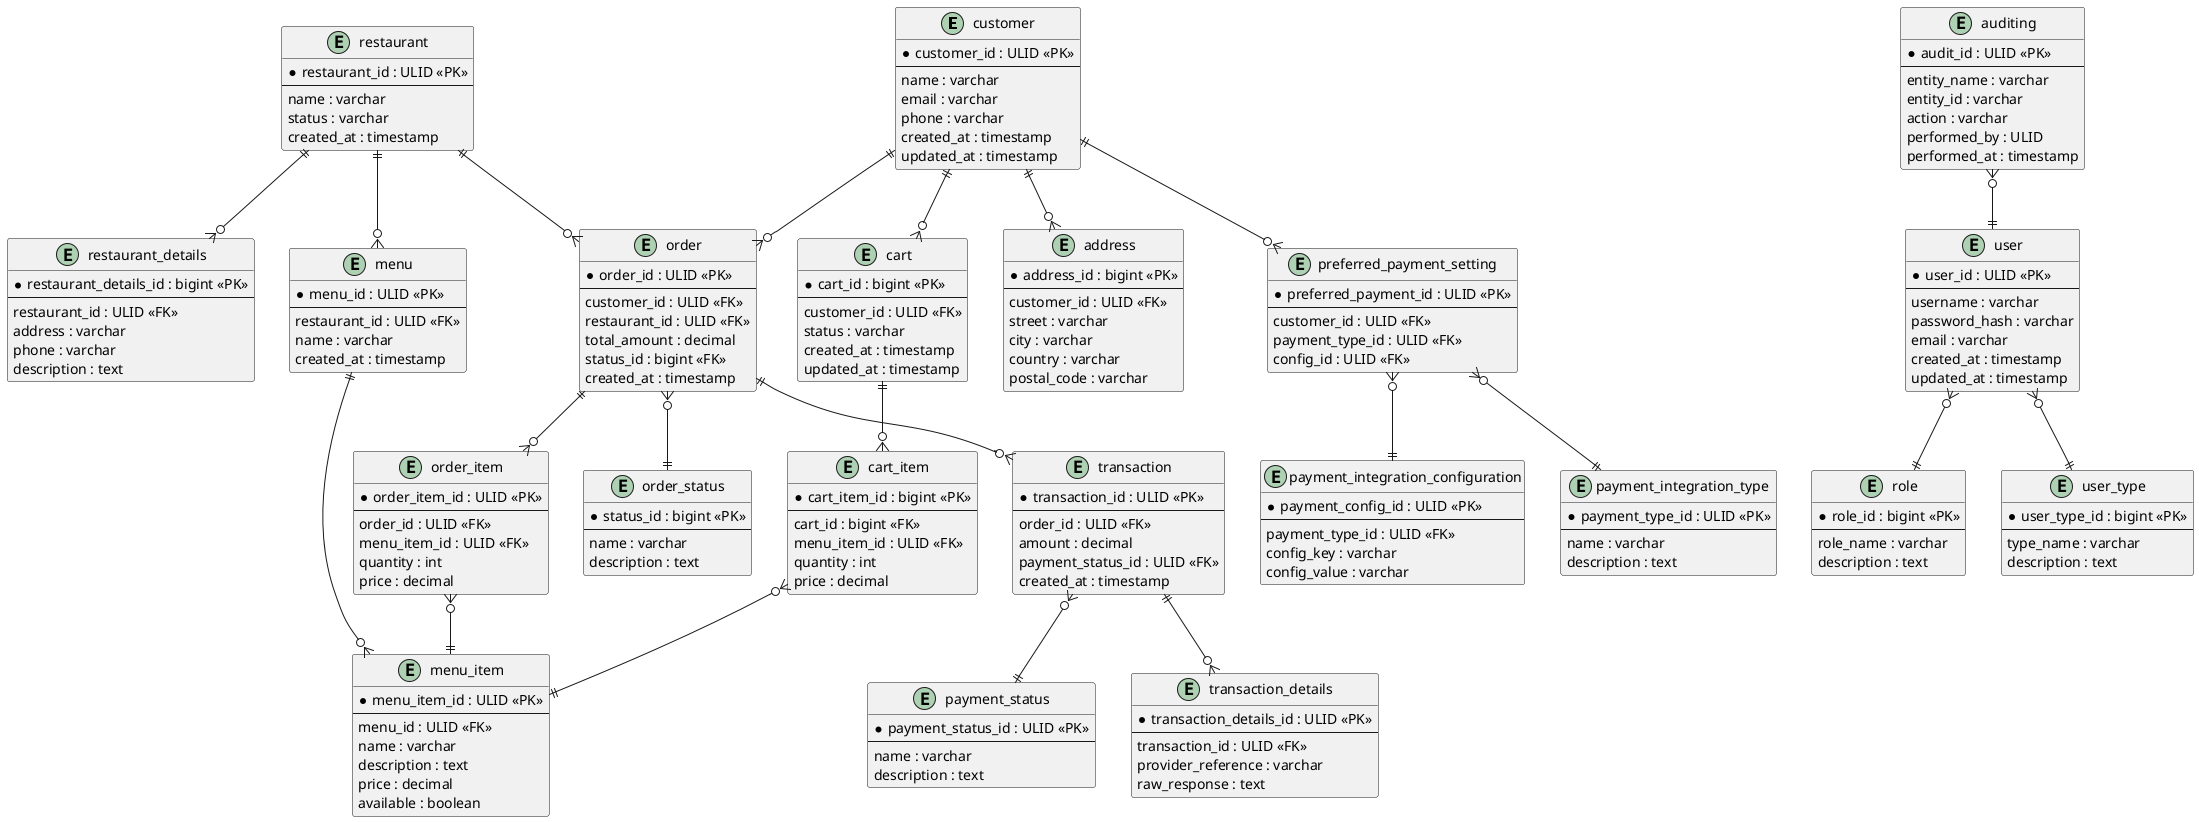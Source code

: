 @startuml Full JavaEatsLite ERD

' ENTITY: CUSTOMER
entity "customer" as customer {
  *customer_id : ULID <<PK>>
  --
  name : varchar
  email : varchar
  phone : varchar
  created_at : timestamp
  updated_at : timestamp
}

' ENTITY: USER
entity "user" as user {
  *user_id : ULID <<PK>>
  --
  username : varchar
  password_hash : varchar
  email : varchar
  created_at : timestamp
  updated_at : timestamp
}

' ENTITY: ROLE
entity "role" as role {
  *role_id : bigint <<PK>>
  --
  role_name : varchar
  description : text
}

' ENTITY: USER_TYPE
entity "user_type" as user_type {
  *user_type_id : bigint <<PK>>
  --
  type_name : varchar
  description : text
}

' ENTITY: RESTAURANT
entity "restaurant" as restaurant {
  *restaurant_id : ULID <<PK>>
  --
  name : varchar
  status : varchar
  created_at : timestamp
}

' ENTITY: RESTAURANT_DETAILS
entity "restaurant_details" as restaurant_details {
  *restaurant_details_id : bigint <<PK>>
  --
  restaurant_id : ULID <<FK>>
  address : varchar
  phone : varchar
  description : text
}

' ENTITY: MENU
entity "menu" as menu {
  *menu_id : ULID <<PK>>
  --
  restaurant_id : ULID <<FK>>
  name : varchar
  created_at : timestamp
}

' ENTITY: MENU_ITEM
entity "menu_item" as menu_item {
  *menu_item_id : ULID <<PK>>
  --
  menu_id : ULID <<FK>>
  name : varchar
  description : text
  price : decimal
  available : boolean
}

' ENTITY: CART
entity "cart" as cart {
    *cart_id : bigint <<PK>>
    --
    customer_id : ULID <<FK>>
    status : varchar
    created_at : timestamp
    updated_at : timestamp
}

' ENTITY: CART_ITEM
entity "cart_item" as cart_item {
    *cart_item_id : bigint <<PK>>
    --
    cart_id : bigint <<FK>>
    menu_item_id : ULID <<FK>>
    quantity : int
    price : decimal
}

' ENTITY: ORDER
entity "order" as order {
  *order_id : ULID <<PK>>
  --
  customer_id : ULID <<FK>>
  restaurant_id : ULID <<FK>>
  total_amount : decimal
  status_id : bigint <<FK>>
  created_at : timestamp
}

' ENTITY: ORDER_ITEM
entity "order_item" as order_item {
  *order_item_id : ULID <<PK>>
  --
  order_id : ULID <<FK>>
  menu_item_id : ULID <<FK>>
  quantity : int
  price : decimal
}

' ENTITY: ORDER_STATUS
entity "order_status" as order_status {
  *status_id : bigint <<PK>>
  --
  name : varchar
  description : text
}

' ENTITY: ADDRESS
entity "address" as address {
  *address_id : bigint <<PK>>
  --
  customer_id : ULID <<FK>>
  street : varchar
  city : varchar
  country : varchar
  postal_code : varchar
}

' ENTITY: PREFERRED_PAYMENT_SETTING
entity "preferred_payment_setting" as preferred_payment_setting {
  *preferred_payment_id : ULID <<PK>>
  --
  customer_id : ULID <<FK>>
  payment_type_id : ULID <<FK>>
  config_id : ULID <<FK>>
}

' ENTITY: TRANSACTION
entity "transaction" as transaction {
  *transaction_id : ULID <<PK>>
  --
  order_id : ULID <<FK>>
  amount : decimal
  payment_status_id : ULID <<FK>>
  created_at : timestamp
}

' ENTITY: TRANSACTION_DETAILS
entity "transaction_details" as transaction_details {
  *transaction_details_id : ULID <<PK>>
  --
  transaction_id : ULID <<FK>>
  provider_reference : varchar
  raw_response : text
}

' ENTITY: PAYMENT_INTEGRATION_TYPE
entity "payment_integration_type" as payment_integration_type {
  *payment_type_id : ULID <<PK>>
  --
  name : varchar
  description : text
}

' ENTITY: PAYMENT_INTEGRATION_CONFIGURATION
entity "payment_integration_configuration" as payment_integration_configuration {
  *payment_config_id : ULID <<PK>>
  --
  payment_type_id : ULID <<FK>>
  config_key : varchar
  config_value : varchar
}

' ENTITY: PAYMENT_STATUS
entity "payment_status" as payment_status {
  *payment_status_id : ULID <<PK>>
  --
  name : varchar
  description : text
}

' ENTITY: AUDITING
entity "auditing" as auditing {
  *audit_id : ULID <<PK>>
  --
  entity_name : varchar
  entity_id : varchar
  action : varchar
  performed_by : ULID
  performed_at : timestamp
}

' -------------------
' RELATIONSHIPS
' -------------------

user }o--|| role
user }o--|| user_type

restaurant ||--o{ restaurant_details
restaurant ||--o{ menu
menu ||--o{ menu_item

customer ||--o{ cart
cart ||--o{ cart_item
cart_item }o--|| menu_item

customer ||--o{ order
restaurant ||--o{ order
order ||--o{ order_item
order_item }o--|| menu_item
order }o--|| order_status

customer ||--o{ address

customer ||--o{ preferred_payment_setting
preferred_payment_setting }o--|| payment_integration_type
preferred_payment_setting }o--|| payment_integration_configuration

order ||--o{ transaction
transaction ||--o{ transaction_details
transaction }o--|| payment_status

auditing }o--|| user

@enduml
